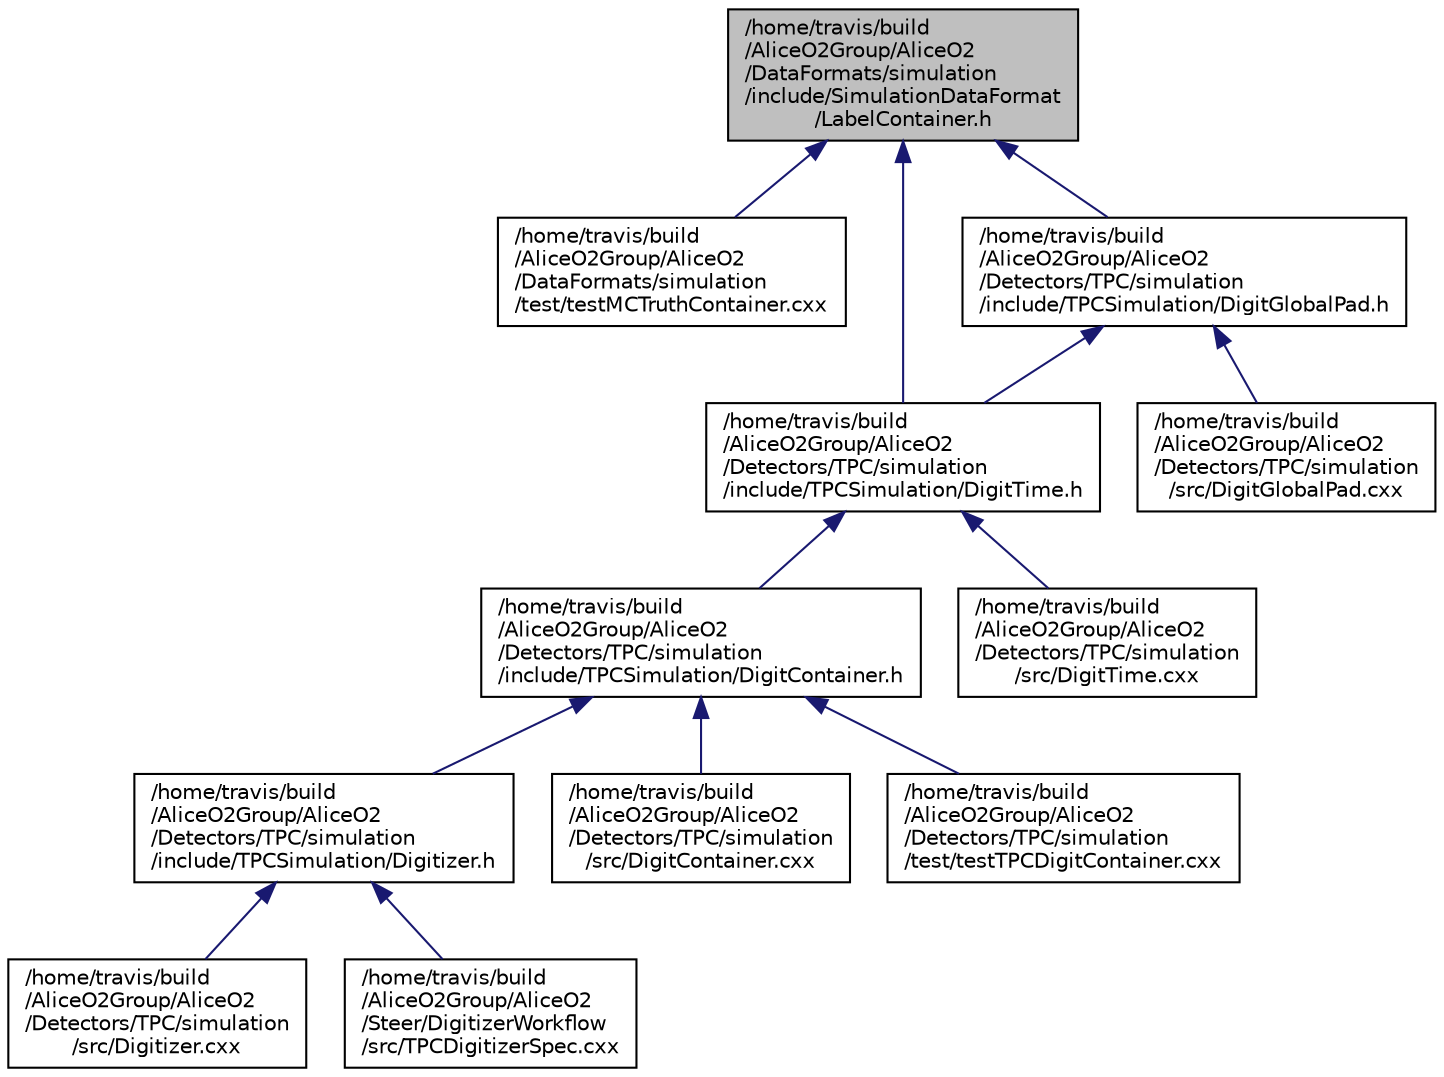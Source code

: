 digraph "/home/travis/build/AliceO2Group/AliceO2/DataFormats/simulation/include/SimulationDataFormat/LabelContainer.h"
{
 // INTERACTIVE_SVG=YES
  bgcolor="transparent";
  edge [fontname="Helvetica",fontsize="10",labelfontname="Helvetica",labelfontsize="10"];
  node [fontname="Helvetica",fontsize="10",shape=record];
  Node1 [label="/home/travis/build\l/AliceO2Group/AliceO2\l/DataFormats/simulation\l/include/SimulationDataFormat\l/LabelContainer.h",height=0.2,width=0.4,color="black", fillcolor="grey75", style="filled", fontcolor="black"];
  Node1 -> Node2 [dir="back",color="midnightblue",fontsize="10",style="solid",fontname="Helvetica"];
  Node2 [label="/home/travis/build\l/AliceO2Group/AliceO2\l/DataFormats/simulation\l/test/testMCTruthContainer.cxx",height=0.2,width=0.4,color="black",URL="$d5/d84/testMCTruthContainer_8cxx.html"];
  Node1 -> Node3 [dir="back",color="midnightblue",fontsize="10",style="solid",fontname="Helvetica"];
  Node3 [label="/home/travis/build\l/AliceO2Group/AliceO2\l/Detectors/TPC/simulation\l/include/TPCSimulation/DigitGlobalPad.h",height=0.2,width=0.4,color="black",URL="$d5/dcb/DigitGlobalPad_8h.html",tooltip="Definition of the GlobalPad container. "];
  Node3 -> Node4 [dir="back",color="midnightblue",fontsize="10",style="solid",fontname="Helvetica"];
  Node4 [label="/home/travis/build\l/AliceO2Group/AliceO2\l/Detectors/TPC/simulation\l/include/TPCSimulation/DigitTime.h",height=0.2,width=0.4,color="black",URL="$d0/d60/DigitTime_8h.html",tooltip="Definition of the Time Bin container. "];
  Node4 -> Node5 [dir="back",color="midnightblue",fontsize="10",style="solid",fontname="Helvetica"];
  Node5 [label="/home/travis/build\l/AliceO2Group/AliceO2\l/Detectors/TPC/simulation\l/include/TPCSimulation/DigitContainer.h",height=0.2,width=0.4,color="black",URL="$dd/d94/DigitContainer_8h.html",tooltip="Definition of the Digit Container. "];
  Node5 -> Node6 [dir="back",color="midnightblue",fontsize="10",style="solid",fontname="Helvetica"];
  Node6 [label="/home/travis/build\l/AliceO2Group/AliceO2\l/Detectors/TPC/simulation\l/include/TPCSimulation/Digitizer.h",height=0.2,width=0.4,color="black",URL="$de/d92/TPC_2simulation_2include_2TPCSimulation_2Digitizer_8h.html"];
  Node6 -> Node7 [dir="back",color="midnightblue",fontsize="10",style="solid",fontname="Helvetica"];
  Node7 [label="/home/travis/build\l/AliceO2Group/AliceO2\l/Detectors/TPC/simulation\l/src/Digitizer.cxx",height=0.2,width=0.4,color="black",URL="$d7/d0a/TPC_2simulation_2src_2Digitizer_8cxx.html"];
  Node6 -> Node8 [dir="back",color="midnightblue",fontsize="10",style="solid",fontname="Helvetica"];
  Node8 [label="/home/travis/build\l/AliceO2Group/AliceO2\l/Steer/DigitizerWorkflow\l/src/TPCDigitizerSpec.cxx",height=0.2,width=0.4,color="black",URL="$d2/d0b/TPCDigitizerSpec_8cxx.html"];
  Node5 -> Node9 [dir="back",color="midnightblue",fontsize="10",style="solid",fontname="Helvetica"];
  Node9 [label="/home/travis/build\l/AliceO2Group/AliceO2\l/Detectors/TPC/simulation\l/src/DigitContainer.cxx",height=0.2,width=0.4,color="black",URL="$df/d53/DigitContainer_8cxx.html",tooltip="Implementation of the Digit Container. "];
  Node5 -> Node10 [dir="back",color="midnightblue",fontsize="10",style="solid",fontname="Helvetica"];
  Node10 [label="/home/travis/build\l/AliceO2Group/AliceO2\l/Detectors/TPC/simulation\l/test/testTPCDigitContainer.cxx",height=0.2,width=0.4,color="black",URL="$dd/d5e/testTPCDigitContainer_8cxx.html",tooltip="This task tests the DigitContainer of the TPC digitization. "];
  Node4 -> Node11 [dir="back",color="midnightblue",fontsize="10",style="solid",fontname="Helvetica"];
  Node11 [label="/home/travis/build\l/AliceO2Group/AliceO2\l/Detectors/TPC/simulation\l/src/DigitTime.cxx",height=0.2,width=0.4,color="black",URL="$dd/dcd/DigitTime_8cxx.html",tooltip="Implementation of the Time Bin container. "];
  Node3 -> Node12 [dir="back",color="midnightblue",fontsize="10",style="solid",fontname="Helvetica"];
  Node12 [label="/home/travis/build\l/AliceO2Group/AliceO2\l/Detectors/TPC/simulation\l/src/DigitGlobalPad.cxx",height=0.2,width=0.4,color="black",URL="$d1/ddd/DigitGlobalPad_8cxx.html",tooltip="Implementation of the Pad container. "];
  Node1 -> Node4 [dir="back",color="midnightblue",fontsize="10",style="solid",fontname="Helvetica"];
}
